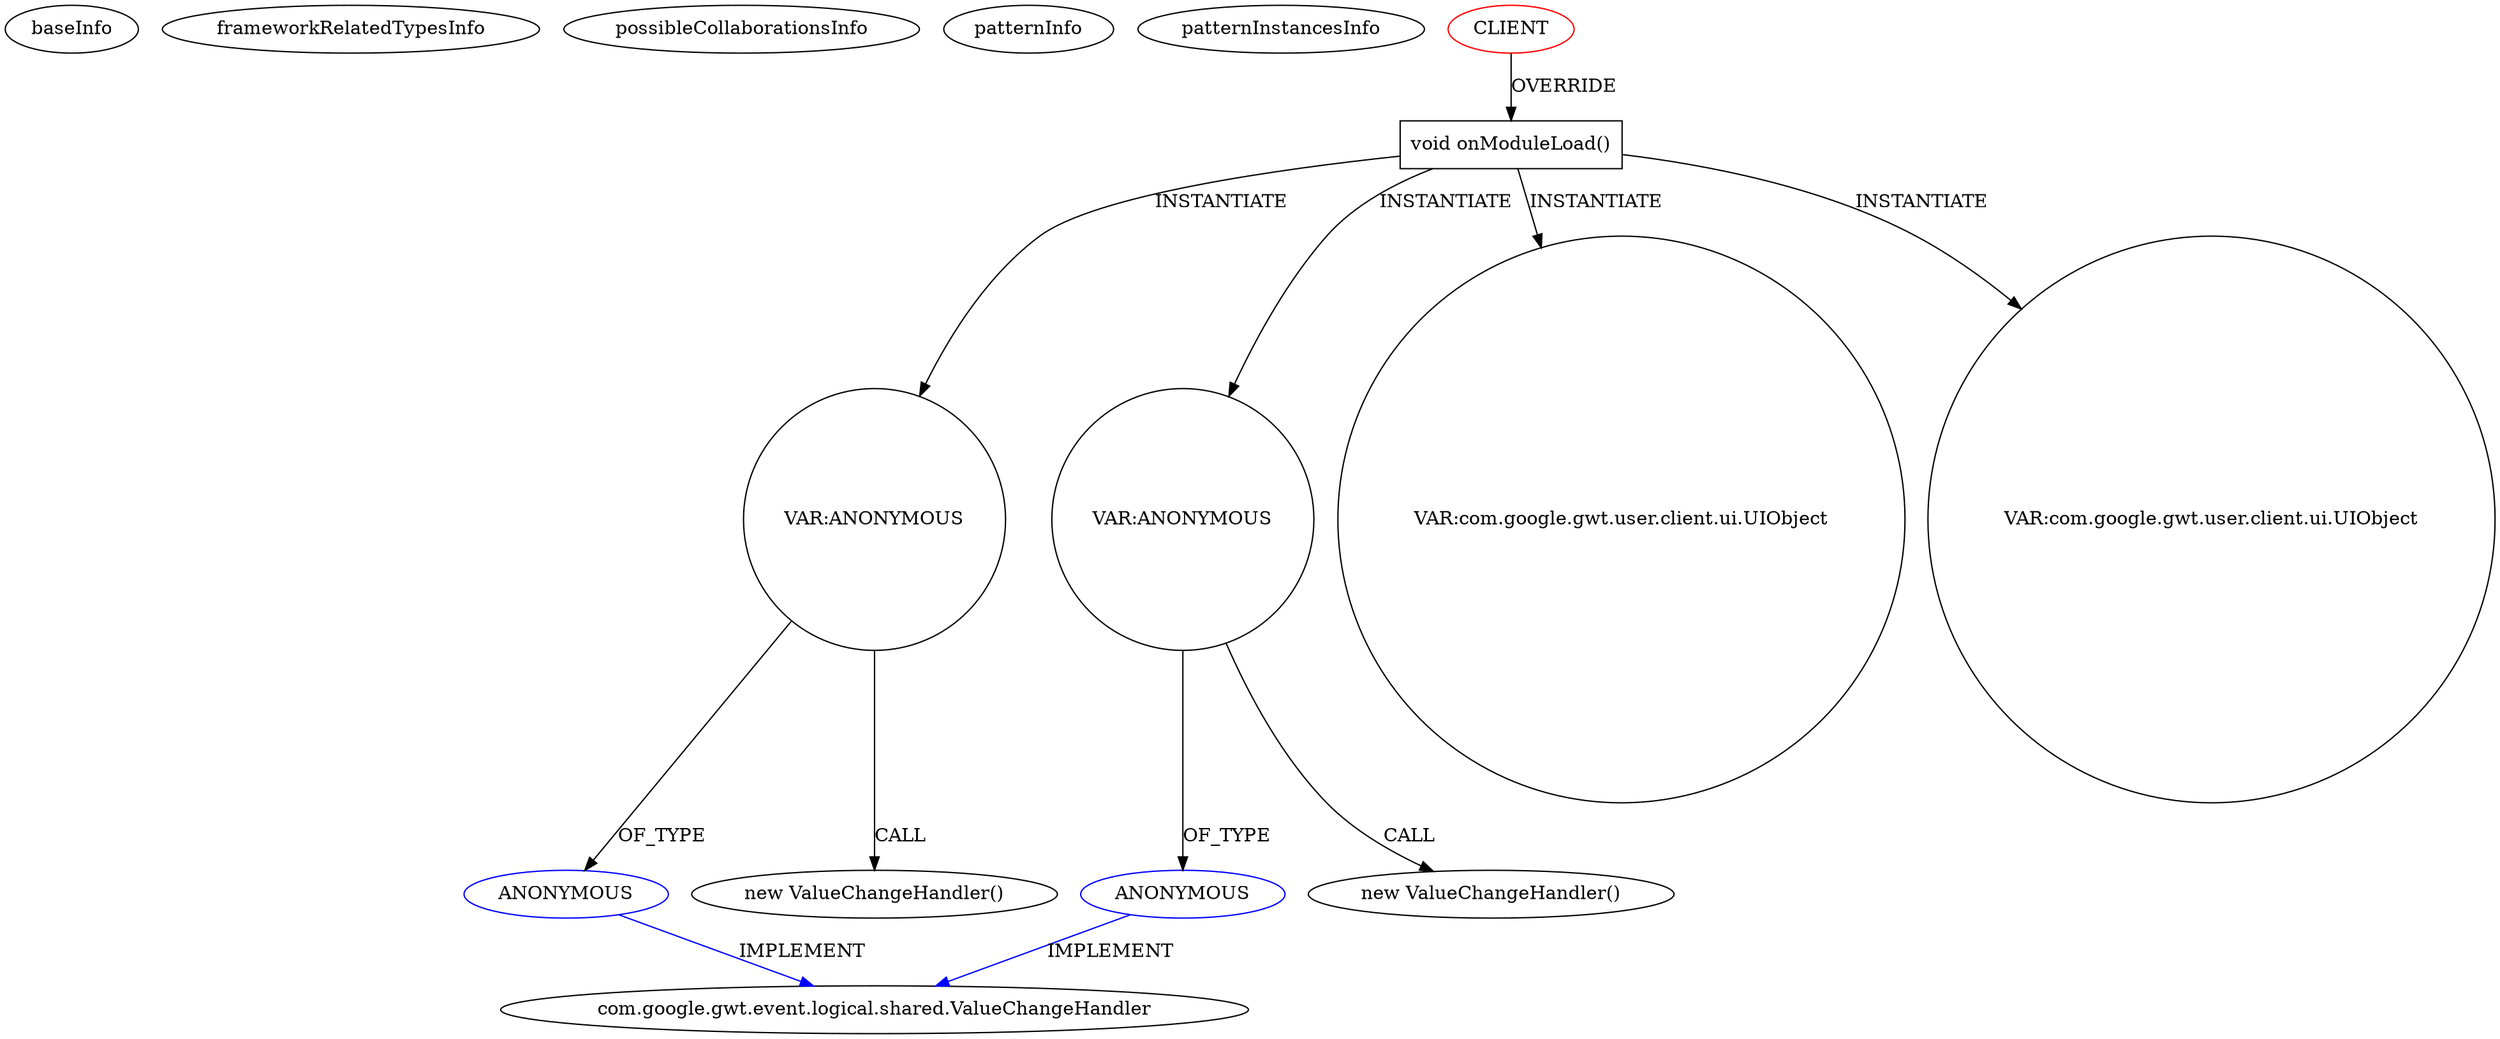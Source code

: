 digraph {
baseInfo[graphId=368,category="pattern",isAnonymous=false,possibleRelation=false]
frameworkRelatedTypesInfo[]
possibleCollaborationsInfo[]
patternInfo[frequency=3.0,patternRootClient=0]
patternInstancesInfo[0="akjava-WebTestMaker~/akjava-WebTestMaker/WebTestMaker-master/src/com/akjava/gwt/webtestmaker/client/WebTestMaker.java~WebTestMaker~655",1="coldplayguy-flight87~/coldplayguy-flight87/flight87-master/BookFlight/src/bookflight/client/BookFlight.java~BookFlight~1091",2="Tok-Erwin~/Tok-Erwin/Erwin-master/src/main/java/erwin/client/Erwin.java~Erwin~388"]
222[label="com.google.gwt.event.logical.shared.ValueChangeHandler",vertexType="FRAMEWORK_INTERFACE_TYPE",isFrameworkType=false]
281[label="ANONYMOUS",vertexType="REFERENCE_ANONYMOUS_DECLARATION",isFrameworkType=false,color=blue]
221[label="ANONYMOUS",vertexType="REFERENCE_ANONYMOUS_DECLARATION",isFrameworkType=false,color=blue]
280[label="VAR:ANONYMOUS",vertexType="VARIABLE_EXPRESION",isFrameworkType=false,shape=circle]
279[label="new ValueChangeHandler()",vertexType="CONSTRUCTOR_CALL",isFrameworkType=false]
220[label="VAR:ANONYMOUS",vertexType="VARIABLE_EXPRESION",isFrameworkType=false,shape=circle]
219[label="new ValueChangeHandler()",vertexType="CONSTRUCTOR_CALL",isFrameworkType=false]
28[label="void onModuleLoad()",vertexType="OVERRIDING_METHOD_DECLARATION",isFrameworkType=false,shape=box]
300[label="VAR:com.google.gwt.user.client.ui.UIObject",vertexType="VARIABLE_EXPRESION",isFrameworkType=false,shape=circle]
0[label="CLIENT",vertexType="ROOT_CLIENT_CLASS_DECLARATION",isFrameworkType=false,color=red]
166[label="VAR:com.google.gwt.user.client.ui.UIObject",vertexType="VARIABLE_EXPRESION",isFrameworkType=false,shape=circle]
280->279[label="CALL"]
28->220[label="INSTANTIATE"]
281->222[label="IMPLEMENT",color=blue]
28->166[label="INSTANTIATE"]
28->300[label="INSTANTIATE"]
28->280[label="INSTANTIATE"]
221->222[label="IMPLEMENT",color=blue]
0->28[label="OVERRIDE"]
280->281[label="OF_TYPE"]
220->221[label="OF_TYPE"]
220->219[label="CALL"]
}
